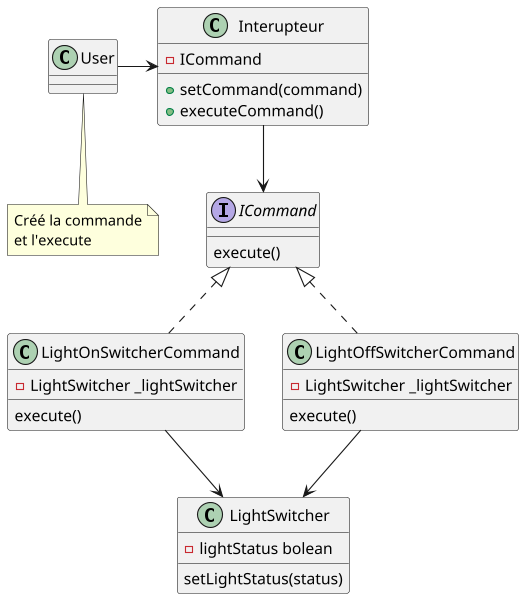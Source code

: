 @startuml Commande
scale 600*600

interface ICommand {
    execute()
}

class LightOnSwitcherCommand {
    -LightSwitcher _lightSwitcher
    execute()
}

class LightOffSwitcherCommand {
    -LightSwitcher _lightSwitcher
    execute()
}

class LightSwitcher {
    - lightStatus bolean
    setLightStatus(status)
}

class Interupteur {
    - ICommand
    + setCommand(command)
    + executeCommand()
}

class User {}
note bottom: Créé la commande\net l'execute

Interupteur --> ICommand
ICommand <|.. LightOnSwitcherCommand
ICommand <|.. LightOffSwitcherCommand
LightOffSwitcherCommand --> LightSwitcher
LightOnSwitcherCommand --> LightSwitcher
User -> Interupteur

@enduml